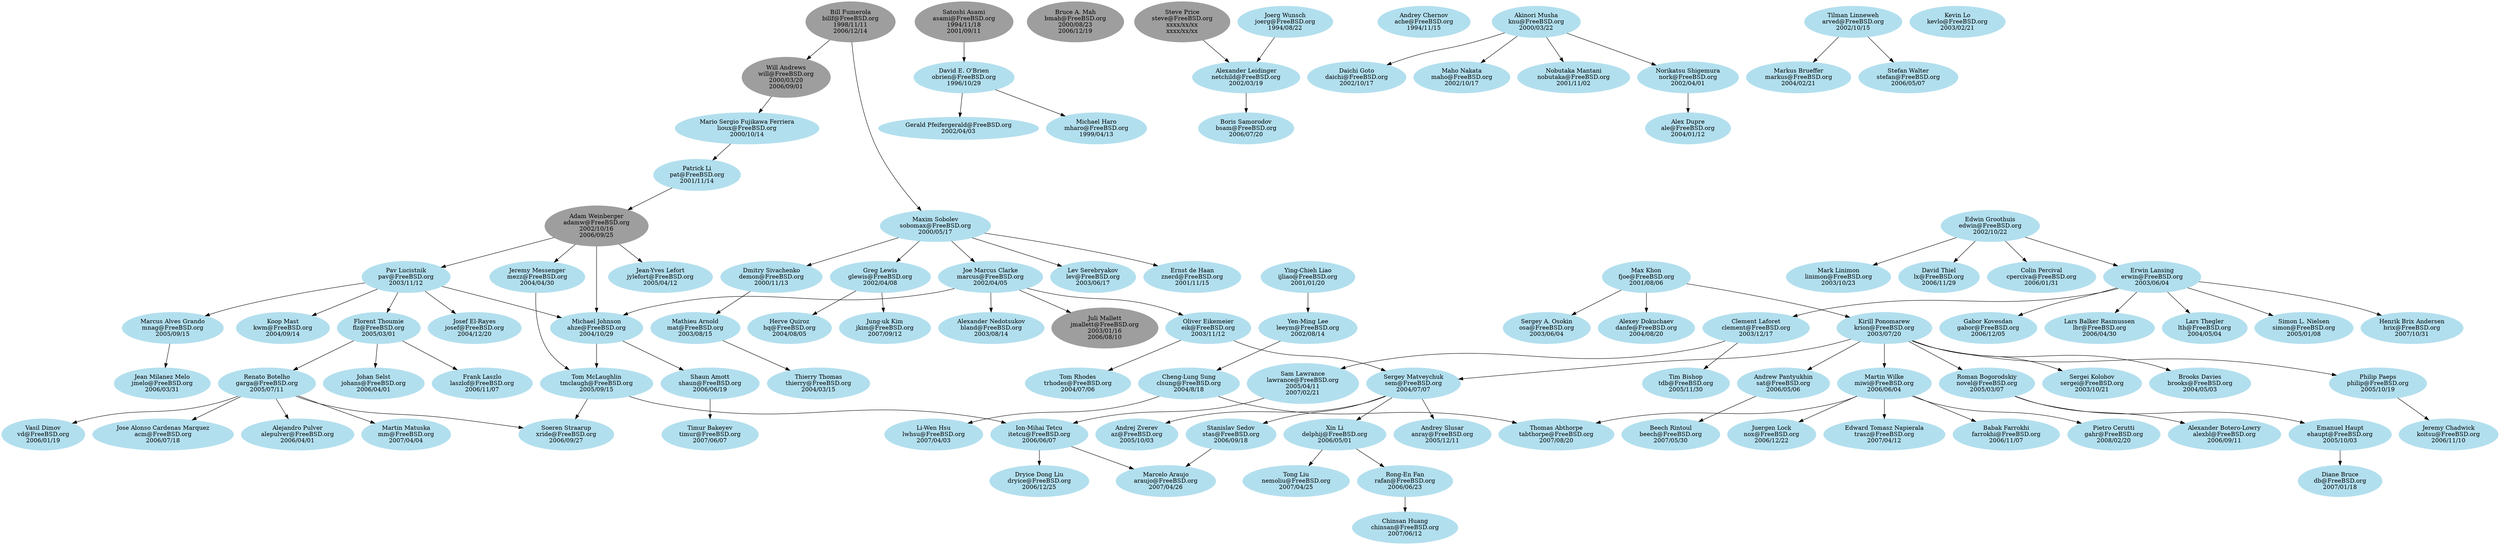 # $FreeBSD$

# This file is meant to list all FreeBSD ports committers and describe the
# mentor-mentee relationships between them.
# The graphical output can be generated from this file with the following
# command:
# $ dot -T png -o file.png committers-ports.dot
#
# The dot binary is part of the graphics/graphviz port.

digraph ports {

# Node definitions follow this example:
#
#   foo [label="Foo Bar\nfoo@FreeBSD.org\n????/??/??"]
#
# ????/??/?? is the date when the commit bit was obtained, usually the one you
# can find looking at CVS logs for the access (or avail) file under CVSROOT.
#
# For returned commit bits, the node definition will follow this example:
#
#   foo [label="Foo Bar\nfoo@FreeBSD.org\n????/??/??\n????/??/??"]
#
# The first date is the same as for an active committer, the second date is
# the date when the commit bit has been returned. Again, check CVS logs.

node [color=grey62, style=filled, bgcolor=black];

# Alumni go here.. Try to keep things sorted.

adamw [label="Adam Weinberger\nadamw@FreeBSD.org\n2002/10/16\n2006/09/25"]
asami [label="Satoshi Asami\nasami@FreeBSD.org\n1994/11/18\n2001/09/11"]
billf [label="Bill Fumerola\nbillf@FreeBSD.org\n1998/11/11\n2006/12/14"]
bmah [label="Bruce A. Mah\nbmah@FreeBSD.org\n2000/08/23\n2006/12/19"]
jmallett [label="Juli Mallett\njmallett@FreeBSD.org\n2003/01/16\n2006/08/10"]
steve [label="Steve Price\nsteve@FreeBSD.org\nxxxx/xx/xx\nxxxx/xx/xx"]
will [label="Will Andrews\nwill@FreeBSD.org\n2000/03/20\n2006/09/01"]

node [color=lightblue2, style=filled, bgcolor=black];

# Current ports committers go here. Try to keep things sorted.

ache [label="Andrey Chernov\nache@FreeBSD.org\n1994/11/15"]
acm [label="Jose Alonso Cardenas Marquez\nacm@FreeBSD.org\n2006/07/18"]
ahze [label="Michael Johnson\nahze@FreeBSD.org\n2004/10/29"]
ale [label="Alex Dupre\nale@FreeBSD.org\n2004/01/12"]
alepulver [label="Alejandro Pulver\nalepulver@FreeBSD.org\n2006/04/01"]
alexbl [label="Alexander Botero-Lowry\nalexbl@FreeBSD.org\n2006/09/11"]
anray [label="Andrey Slusar\nanray@FreeBSD.org\n2005/12/11"]
araujo [label="Marcelo Araujo\naraujo@FreeBSD.org\n2007/04/26"]
arved [label="Tilman Linneweh\narved@FreeBSD.org\n2002/10/15"]
az [label="Andrej Zverev\naz@FreeBSD.org\n2005/10/03"]
beech [label="Beech Rintoul\nbeech@FreeBSD.org\n2007/05/30"]
bland [label="Alexander Nedotsukov\nbland@FreeBSD.org\n2003/08/14"]
brix [label="Henrik Brix Andersen\nbrix@FreeBSD.org\n2007/10/31"]
brooks [label="Brooks Davies\nbrooks@FreeBSD.org\n2004/05/03"]
bsam [label="Boris Samorodov\nbsam@FreeBSD.org\n2006/07/20"]
chinsan [label="Chinsan Huang\nchinsan@FreeBSD.org\n2007/06/12"]
clement [label="Clement Laforet\nclement@FreeBSD.org\n2003/12/17"]
clsung [label="Cheng-Lung Sung\nclsung@FreeBSD.org\n2004/8/18"]
cperciva [label="Colin Percival\ncperciva@FreeBSD.org\n2006/01/31"]
daichi [label="Daichi Goto\ndaichi@FreeBSD.org\n2002/10/17"]
danfe [label="Alexey Dokuchaev\ndanfe@FreeBSD.org\n2004/08/20"]
db [label="Diane Bruce\ndb@FreeBSD.org\n2007/01/18"]
delphij [label="Xin Li\ndelphij@FreeBSD.org\n2006/05/01"]
demon [label="Dmitry Sivachenko\ndemon@FreeBSD.org\n2000/11/13"]
dryice [label="Dryice Dong Liu\ndryice@FreeBSD.org\n2006/12/25"]
edwin [label="Edwin Groothuis\nedwin@FreeBSD.org\n2002/10/22"]
ehaupt [label="Emanuel Haupt\nehaupt@FreeBSD.org\n2005/10/03"]
eik [label="Oliver Eikemeier\neik@FreeBSD.org\n2003/11/12"]
erwin [label="Erwin Lansing\nerwin@FreeBSD.org\n2003/06/04"]
farrokhi [label="Babak Farrokhi\nfarrokhi@FreeBSD.org\n2006/11/07"]
fjoe [label="Max Khon\nfjoe@FreeBSD.org\n2001/08/06"]
flz [label="Florent Thoumie\nflz@FreeBSD.org\n2005/03/01"]
gabor [label="Gabor Kovesdan\ngabor@FreeBSD.org\n2006/12/05"]
gahr [label="Pietro Cerutti\ngahr@FreeBSD.org\n2008/02/20"]
garga [label="Renato Botelho\ngarga@FreeBSD.org\n2005/07/11"]
gerald [label="Gerald Pfeifer\gerald@FreeBSD.org\n2002/04/03"]
glewis [label="Greg Lewis\nglewis@FreeBSD.org\n2002/04/08"]
hq [label="Herve Quiroz\nhq@FreeBSD.org\n2004/08/05"]
ijliao [label="Ying-Chieh Liao\nijliao@FreeBSD.org\n2001/01/20"]
itetcu [label="Ion-Mihai Tetcu\nitetcu@FreeBSD.org\n2006/06/07"]
jkim [label="Jung-uk Kim\njkim@FreeBSD.org\n2007/09/12"]
jmelo [label="Jean Milanez Melo\njmelo@FreeBSD.org\n2006/03/31"]
joerg [label="Joerg Wunsch\njoerg@FreeBSD.org\n1994/08/22"]
johans [label="Johan Selst\njohans@FreeBSD.org\n2006/04/01"]
josef [label="Josef El-Rayes\njosef@FreeBSD.org\n2004/12/20"]
jylefort [label="Jean-Yves Lefort\njylefort@FreeBSD.org\n2005/04/12"]
kevlo [label="Kevin Lo\nkevlo@FreeBSD.org\n2003/02/21"]
knu [label="Akinori Musha\nknu@FreeBSD.org\n2000/03/22"]
krion [label="Kirill Ponomarew\nkrion@FreeBSD.org\n2003/07/20"]
kwm [label="Koop Mast\nkwm@FreeBSD.org\n2004/09/14"]
koitsu [label="Jeremy Chadwick\nkoitsu@FreeBSD.org\n2006/11/10"]
laszlof [label="Frank Laszlo\nlaszlof@FreeBSD.org\n2006/11/07"]
lawrance [label="Sam Lawrance\nlawrance@FreeBSD.org\n2005/04/11\n2007/02/21"]
lbr [label="Lars Balker Rasmussen\nlbr@FreeBSD.org\n2006/04/30"]
leeym [label="Yen-Ming Lee\nleeym@FreeBSD.org\n2002/08/14"]
lev [label="Lev Serebryakov\nlev@FreeBSD.org\n2003/06/17"]
linimon [label="Mark Linimon\nlinimon@FreeBSD.org\n2003/10/23"]
lioux [label="Mario Sergio Fujikawa Ferriera\nlioux@FreeBSD.org\n2000/10/14"]
lth [label="Lars Thegler\nlth@FreeBSD.org\n2004/05/04"]
lwhsu [label="Li-Wen Hsu\nlwhsu@FreeBSD.org\n2007/04/03"]
lx [label="David Thiel\nlx@FreeBSD.org\n2006/11/29"]
maho [label="Maho Nakata\nmaho@FreeBSD.org\n2002/10/17"]
marcus [label="Joe Marcus Clarke\nmarcus@FreeBSD.org\n2002/04/05"]
markus [label="Markus Brueffer\nmarkus@FreeBSD.org\n2004/02/21"]
mat [label="Mathieu Arnold\nmat@FreeBSD.org\n2003/08/15"]
mezz [label="Jeremy Messenger\nmezz@FreeBSD.org\n2004/04/30"]
miwi [label="Martin Wilke\nmiwi@FreeBSD.org\n2006/06/04"]
mm [label="Martin Matuska\nmm@FreeBSD.org\n2007/04/04"]
mnag [label="Marcus Alves Grando\nmnag@FreeBSD.org\n2005/09/15"]
nemoliu [label="Tong Liu\nnemoliu@FreeBSD.org\n2007/04/25"]
netchild [label="Alexander Leidinger\nnetchild@FreeBSD.org\n2002/03/19"]
nobutaka [label="Nobutaka Mantani\nnobutaka@FreeBSD.org\n2001/11/02"]
nork [label="Norikatsu Shigemura\nnork@FreeBSD.org\n2002/04/01"]
novel [label="Roman Bogorodskiy\nnovel@FreeBSD.org\n2005/03/07"]
nox [label="Juergen Lock\nnox@FreeBSD.org\n2006/12/22"]
obrien [label="David E. O'Brien\nobrien@FreeBSD.org\n1996/10/29"]
mharo [label="Michael Haro\nmharo@FreeBSD.org\n1999/04/13"]
osa [label="Sergey A. Osokin\nosa@FreeBSD.org\n2003/06/04"]
pat [label="Patrick Li\npat@FreeBSD.org\n2001/11/14"]
pav [label="Pav Lucistnik\npav@FreeBSD.org\n2003/11/12"]
philip [label="Philip Paeps\nphilip@FreeBSD.org\n2005/10/19"]
rafan [label="Rong-En Fan\nrafan@FreeBSD.org\n2006/06/23"]
sat [label="Andrew Pantyukhin\nsat@FreeBSD.org\n2006/05/06"]
sem [label="Sergey Matveychuk\nsem@FreeBSD.org\n2004/07/07"]
sergei [label="Sergei Kolobov\nsergei@FreeBSD.org\n2003/10/21"]
shaun [label="Shaun Amott\nshaun@FreeBSD.org\n2006/06/19"]
simon [label="Simon L. Nielsen\nsimon@FreeBSD.org\n2005/01/08"]
sobomax[label="Maxim Sobolev\nsobomax@FreeBSD.org\n2000/05/17"]
stas [label="Stanislav Sedov\nstas@FreeBSD.org\n2006/09/18"]
stefan [label="Stefan Walter\nstefan@FreeBSD.org\n2006/05/07"]
tabthorpe [label="Thomas Abthorpe\ntabthorpe@FreeBSD.org\n2007/08/20"]
tdb [label="Tim Bishop\ntdb@FreeBSD.org\n2005/11/30"]
timur [label="Timur Bakeyev\ntimur@FreeBSD.org\n2007/06/07"]
trasz [label="Edward Tomasz Napierala\ntrasz@FreeBSD.org\n2007/04/12"]
trhodes [label="Tom Rhodes\ntrhodes@FreeBSD.org\n2004/07/06"]
thierry [label="Thierry Thomas\nthierry@FreeBSD.org\n2004/03/15"]
tmclaugh [label="Tom McLaughlin\ntmclaugh@FreeBSD.org\n2005/09/15"]
vd [label="Vasil Dimov\nvd@FreeBSD.org\n2006/01/19"]
xride [label="Soeren Straarup\nxride@FreeBSD.org\n2006/09/27"]
znerd [label="Ernst de Haan\nznerd@FreeBSD.org\n2001/11/15"]

# Here are the mentor/mentee relationships.
# Group together all the mentees for a particular mentor.
# Keep the list sorted by mentor login.

adamw -> ahze
adamw -> jylefort
adamw -> mezz
adamw -> pav

ahze -> shaun
ahze -> tmclaugh

arved -> markus
arved -> stefan

asami -> obrien

billf -> sobomax
billf -> will

clement -> tdb
clement -> lawrance

clsung -> lwhsu
clsung -> tabthorpe

delphij -> nemoliu
delphij -> rafan

demon -> mat

edwin -> cperciva
edwin -> erwin
edwin -> linimon
edwin -> lx

ehaupt -> db

eik -> sem
eik -> trhodes

erwin -> brix
erwin -> clement
erwin -> gabor
erwin -> lbr
erwin -> lth
erwin -> simon

fjoe -> danfe
fjoe -> krion
fjoe -> osa

flz -> garga
flz -> johans
flz -> laszlof

garga -> acm
garga -> alepulver
garga -> mm
garga -> vd
garga -> xride

glewis -> hq
glewis -> jkim

ijliao -> leeym

itetcu -> araujo
itetcu -> dryice

joerg -> netchild

knu -> daichi
knu -> maho
knu -> nobutaka
knu -> nork

krion -> brooks
krion -> miwi
krion -> novel
krion -> philip
krion -> sat
krion -> sem
krion -> sergei

lawrance -> itetcu

leeym -> clsung

lioux -> pat

marcus -> ahze
marcus -> bland
marcus -> eik
marcus -> jmallett

mat -> thierry

mezz -> tmclaugh

miwi -> farrokhi
miwi -> gahr
miwi -> nox
miwi -> tabthorpe
miwi -> trasz

mnag -> jmelo

netchild -> bsam

nork -> ale

novel -> alexbl
novel -> ehaupt

obrien -> mharo
obrien -> gerald

pat -> adamw

pav -> ahze
pav -> flz
pav -> josef
pav -> kwm
pav -> mnag

philip -> koitsu

rafan -> chinsan

sat -> beech

sem -> az
sem -> anray
sem -> delphij
sem -> stas

shaun -> timur

sobomax -> demon
sobomax -> glewis
sobomax -> lev
sobomax -> marcus
sobomax -> znerd

stas -> araujo

steve -> netchild

tmclaugh -> itetcu
tmclaugh -> xride

will -> lioux

}
